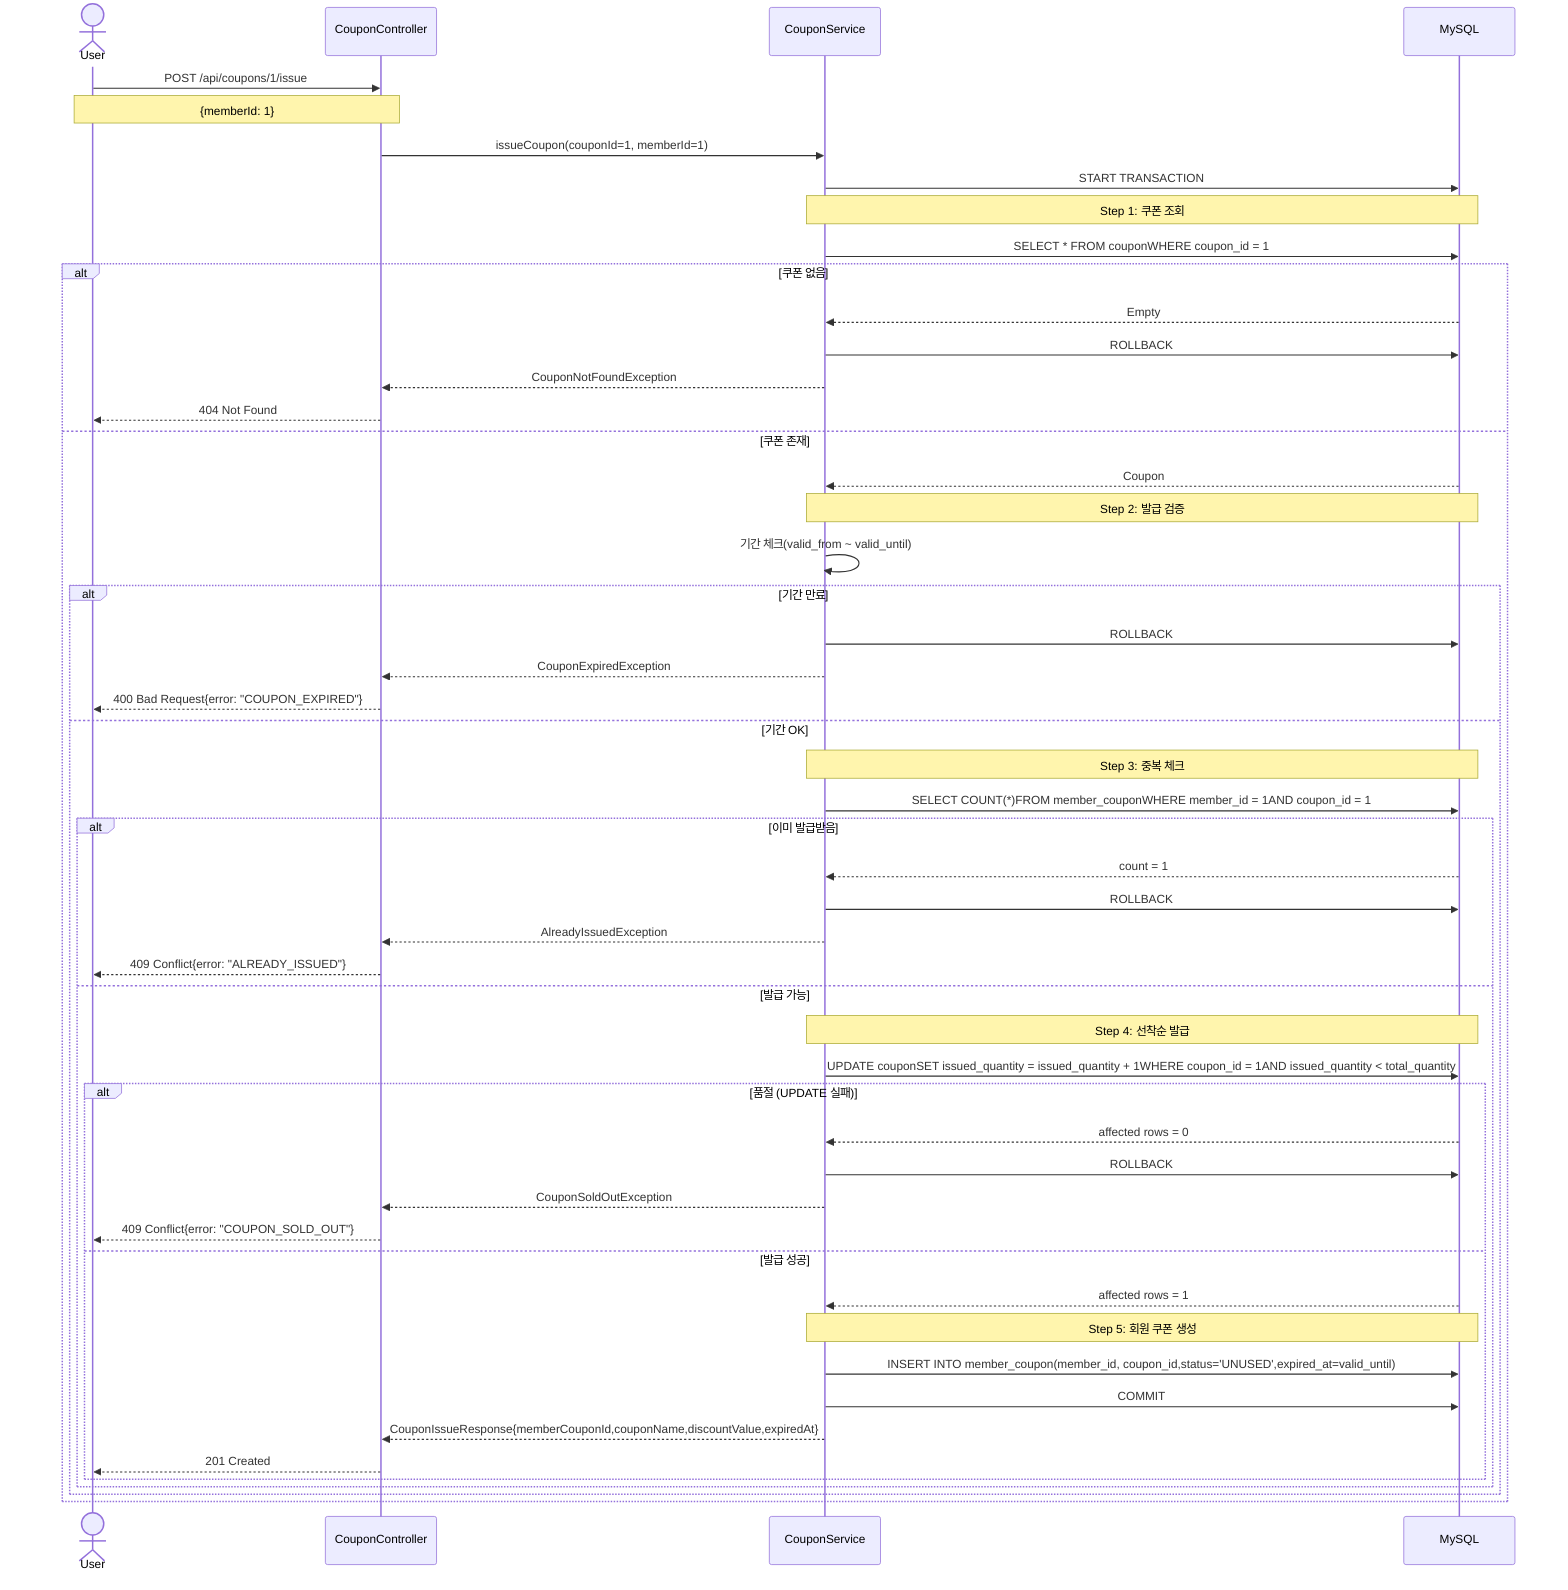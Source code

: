 sequenceDiagram
    actor User
    participant API as CouponController
    participant Service as CouponService
    participant DB as MySQL

    User->>API: POST /api/coupons/1/issue
    Note over User,API: {memberId: 1}

    API->>Service: issueCoupon(couponId=1, memberId=1)
    Service->>DB: START TRANSACTION

    Note over Service,DB: Step 1: 쿠폰 조회
    Service->>DB: SELECT * FROM couponWHERE coupon_id = 1

    alt 쿠폰 없음
        DB-->>Service: Empty
        Service->>DB: ROLLBACK
        Service-->>API: CouponNotFoundException
        API-->>User: 404 Not Found
    else 쿠폰 존재
        DB-->>Service: Coupon

        Note over Service,DB: Step 2: 발급 검증
        Service->>Service: 기간 체크(valid_from ~ valid_until)

        alt 기간 만료
            Service->>DB: ROLLBACK
            Service-->>API: CouponExpiredException
            API-->>User: 400 Bad Request{error: "COUPON_EXPIRED"}
        else 기간 OK
            Note over Service,DB: Step 3: 중복 체크
            Service->>DB: SELECT COUNT(*)FROM member_couponWHERE member_id = 1AND coupon_id = 1

            alt 이미 발급받음
                DB-->>Service: count = 1
                Service->>DB: ROLLBACK
                Service-->>API: AlreadyIssuedException
                API-->>User: 409 Conflict{error: "ALREADY_ISSUED"}
            else 발급 가능
                Note over Service,DB: Step 4: 선착순 발급
                Service->>DB: UPDATE couponSET issued_quantity = issued_quantity + 1WHERE coupon_id = 1AND issued_quantity < total_quantity

                alt 품절 (UPDATE 실패)
                    DB-->>Service: affected rows = 0
                    Service->>DB: ROLLBACK
                    Service-->>API: CouponSoldOutException
                    API-->>User: 409 Conflict{error: "COUPON_SOLD_OUT"}
                else 발급 성공
                    DB-->>Service: affected rows = 1

                    Note over Service,DB: Step 5: 회원 쿠폰 생성
                    Service->>DB: INSERT INTO member_coupon(member_id, coupon_id,status='UNUSED',expired_at=valid_until)

                    Service->>DB: COMMIT
                    Service-->>API: CouponIssueResponse{memberCouponId,couponName,discountValue,expiredAt}
                    API-->>User: 201 Created
                end
            end
        end
    end